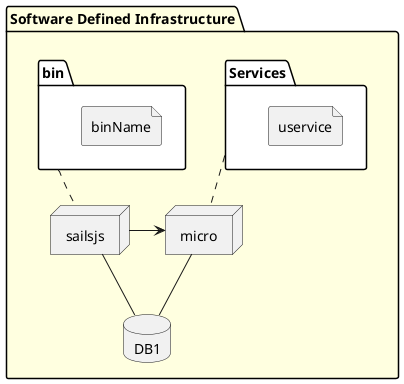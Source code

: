@startuml

package  "Software Defined Infrastructure"  #lightyellow {
  folder bin #ffffff {
    file binName
  }

  folder Services #ffffff {
    file uservice
  }

  node micro

  node sailsjs
  database DB1

  sailsjs -- DB1
  bin .. sailsjs
  Services .. micro

  micro -- DB1
  sailsjs -> micro
}

@enduml

